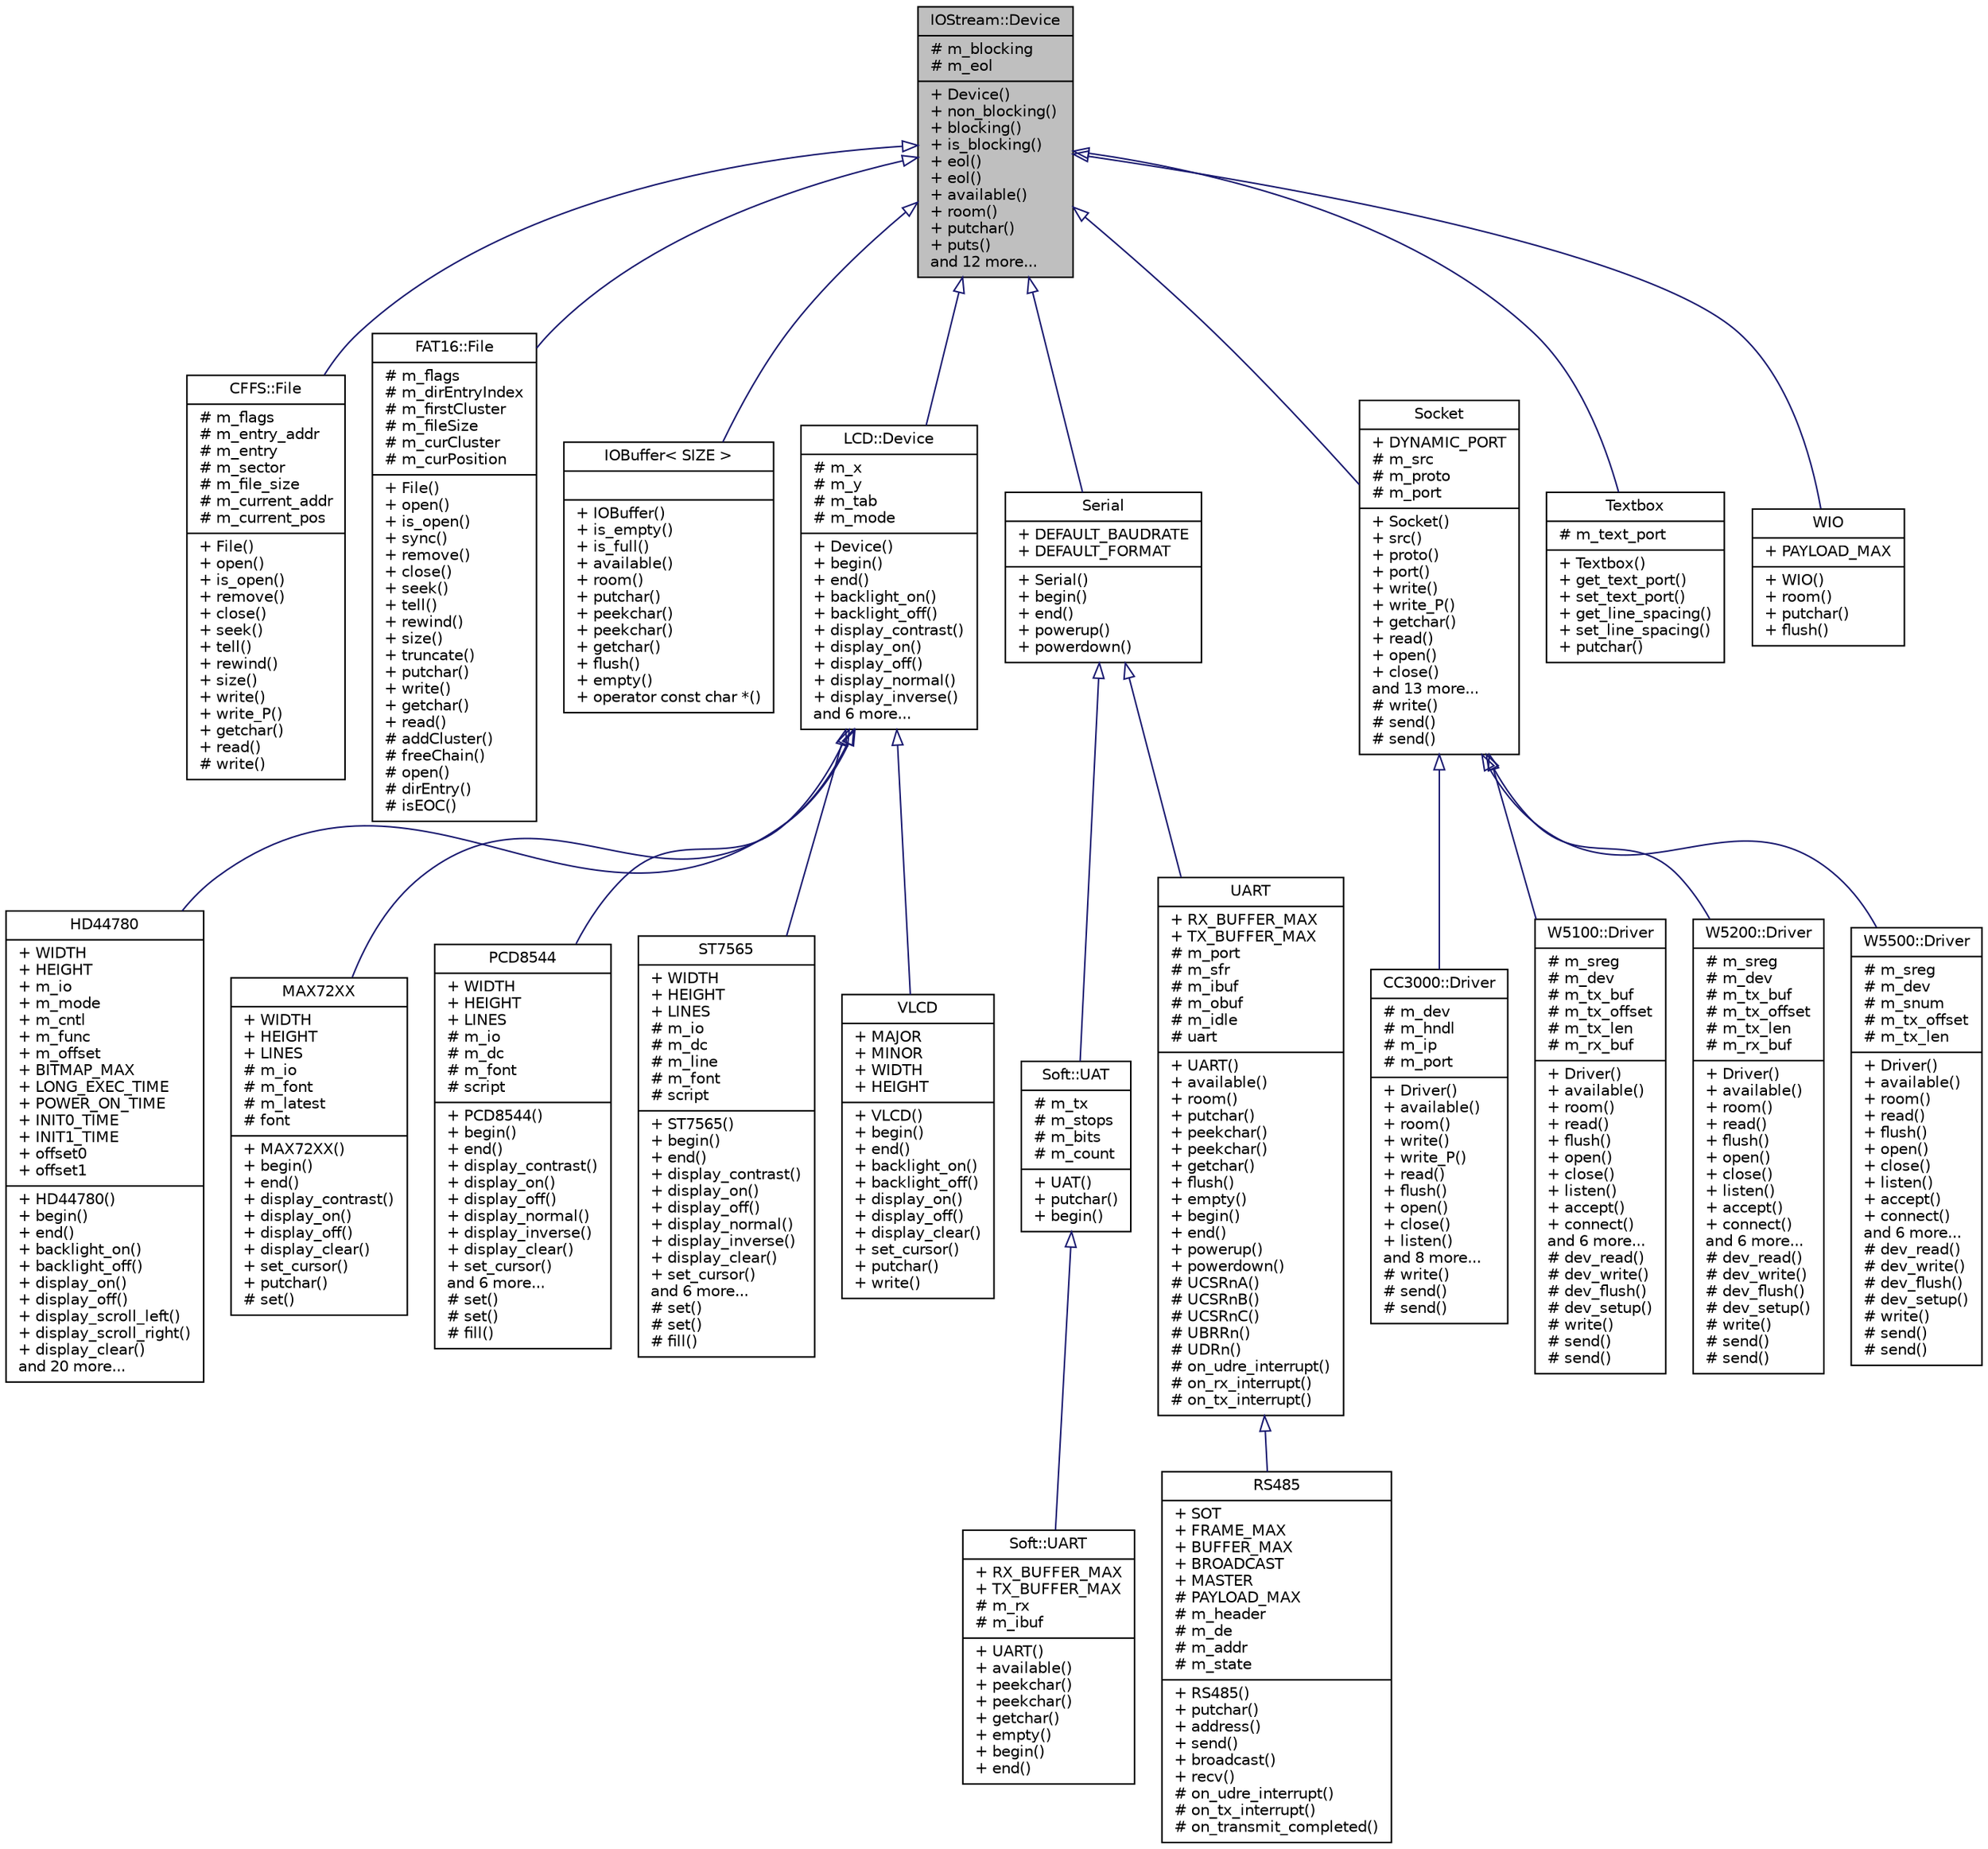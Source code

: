 digraph "IOStream::Device"
{
  edge [fontname="Helvetica",fontsize="10",labelfontname="Helvetica",labelfontsize="10"];
  node [fontname="Helvetica",fontsize="10",shape=record];
  Node1 [label="{IOStream::Device\n|# m_blocking\l# m_eol\l|+ Device()\l+ non_blocking()\l+ blocking()\l+ is_blocking()\l+ eol()\l+ eol()\l+ available()\l+ room()\l+ putchar()\l+ puts()\land 12 more...\l}",height=0.2,width=0.4,color="black", fillcolor="grey75", style="filled", fontcolor="black"];
  Node1 -> Node2 [dir="back",color="midnightblue",fontsize="10",style="solid",arrowtail="onormal",fontname="Helvetica"];
  Node2 [label="{CFFS::File\n|# m_flags\l# m_entry_addr\l# m_entry\l# m_sector\l# m_file_size\l# m_current_addr\l# m_current_pos\l|+ File()\l+ open()\l+ is_open()\l+ remove()\l+ close()\l+ seek()\l+ tell()\l+ rewind()\l+ size()\l+ write()\l+ write_P()\l+ getchar()\l+ read()\l# write()\l}",height=0.2,width=0.4,color="black", fillcolor="white", style="filled",URL="$df/d14/classCFFS_1_1File.html"];
  Node1 -> Node3 [dir="back",color="midnightblue",fontsize="10",style="solid",arrowtail="onormal",fontname="Helvetica"];
  Node3 [label="{FAT16::File\n|# m_flags\l# m_dirEntryIndex\l# m_firstCluster\l# m_fileSize\l# m_curCluster\l# m_curPosition\l|+ File()\l+ open()\l+ is_open()\l+ sync()\l+ remove()\l+ close()\l+ seek()\l+ tell()\l+ rewind()\l+ size()\l+ truncate()\l+ putchar()\l+ write()\l+ getchar()\l+ read()\l# addCluster()\l# freeChain()\l# open()\l# dirEntry()\l# isEOC()\l}",height=0.2,width=0.4,color="black", fillcolor="white", style="filled",URL="$d7/d68/classFAT16_1_1File.html"];
  Node1 -> Node4 [dir="back",color="midnightblue",fontsize="10",style="solid",arrowtail="onormal",fontname="Helvetica"];
  Node4 [label="{IOBuffer\< SIZE \>\n||+ IOBuffer()\l+ is_empty()\l+ is_full()\l+ available()\l+ room()\l+ putchar()\l+ peekchar()\l+ peekchar()\l+ getchar()\l+ flush()\l+ empty()\l+ operator const char *()\l}",height=0.2,width=0.4,color="black", fillcolor="white", style="filled",URL="$dc/dbb/classIOBuffer.html"];
  Node1 -> Node5 [dir="back",color="midnightblue",fontsize="10",style="solid",arrowtail="onormal",fontname="Helvetica"];
  Node5 [label="{LCD::Device\n|# m_x\l# m_y\l# m_tab\l# m_mode\l|+ Device()\l+ begin()\l+ end()\l+ backlight_on()\l+ backlight_off()\l+ display_contrast()\l+ display_on()\l+ display_off()\l+ display_normal()\l+ display_inverse()\land 6 more...\l}",height=0.2,width=0.4,color="black", fillcolor="white", style="filled",URL="$d3/d6f/classLCD_1_1Device.html"];
  Node5 -> Node6 [dir="back",color="midnightblue",fontsize="10",style="solid",arrowtail="onormal",fontname="Helvetica"];
  Node6 [label="{HD44780\n|+ WIDTH\l+ HEIGHT\l+ m_io\l+ m_mode\l+ m_cntl\l+ m_func\l+ m_offset\l+ BITMAP_MAX\l+ LONG_EXEC_TIME\l+ POWER_ON_TIME\l+ INIT0_TIME\l+ INIT1_TIME\l+ offset0\l+ offset1\l|+ HD44780()\l+ begin()\l+ end()\l+ backlight_on()\l+ backlight_off()\l+ display_on()\l+ display_off()\l+ display_scroll_left()\l+ display_scroll_right()\l+ display_clear()\land 20 more...\l}",height=0.2,width=0.4,color="black", fillcolor="white", style="filled",URL="$dd/dd2/classHD44780.html"];
  Node5 -> Node7 [dir="back",color="midnightblue",fontsize="10",style="solid",arrowtail="onormal",fontname="Helvetica"];
  Node7 [label="{MAX72XX\n|+ WIDTH\l+ HEIGHT\l+ LINES\l# m_io\l# m_font\l# m_latest\l# font\l|+ MAX72XX()\l+ begin()\l+ end()\l+ display_contrast()\l+ display_on()\l+ display_off()\l+ display_clear()\l+ set_cursor()\l+ putchar()\l# set()\l}",height=0.2,width=0.4,color="black", fillcolor="white", style="filled",URL="$d0/dba/classMAX72XX.html"];
  Node5 -> Node8 [dir="back",color="midnightblue",fontsize="10",style="solid",arrowtail="onormal",fontname="Helvetica"];
  Node8 [label="{PCD8544\n|+ WIDTH\l+ HEIGHT\l+ LINES\l# m_io\l# m_dc\l# m_font\l# script\l|+ PCD8544()\l+ begin()\l+ end()\l+ display_contrast()\l+ display_on()\l+ display_off()\l+ display_normal()\l+ display_inverse()\l+ display_clear()\l+ set_cursor()\land 6 more...\l# set()\l# set()\l# fill()\l}",height=0.2,width=0.4,color="black", fillcolor="white", style="filled",URL="$da/d71/classPCD8544.html"];
  Node5 -> Node9 [dir="back",color="midnightblue",fontsize="10",style="solid",arrowtail="onormal",fontname="Helvetica"];
  Node9 [label="{ST7565\n|+ WIDTH\l+ HEIGHT\l+ LINES\l# m_io\l# m_dc\l# m_line\l# m_font\l# script\l|+ ST7565()\l+ begin()\l+ end()\l+ display_contrast()\l+ display_on()\l+ display_off()\l+ display_normal()\l+ display_inverse()\l+ display_clear()\l+ set_cursor()\land 6 more...\l# set()\l# set()\l# fill()\l}",height=0.2,width=0.4,color="black", fillcolor="white", style="filled",URL="$d7/d72/classST7565.html"];
  Node5 -> Node10 [dir="back",color="midnightblue",fontsize="10",style="solid",arrowtail="onormal",fontname="Helvetica"];
  Node10 [label="{VLCD\n|+ MAJOR\l+ MINOR\l+ WIDTH\l+ HEIGHT\l|+ VLCD()\l+ begin()\l+ end()\l+ backlight_on()\l+ backlight_off()\l+ display_on()\l+ display_off()\l+ display_clear()\l+ set_cursor()\l+ putchar()\l+ write()\l}",height=0.2,width=0.4,color="black", fillcolor="white", style="filled",URL="$d1/d1f/classVLCD.html"];
  Node1 -> Node11 [dir="back",color="midnightblue",fontsize="10",style="solid",arrowtail="onormal",fontname="Helvetica"];
  Node11 [label="{Serial\n|+ DEFAULT_BAUDRATE\l+ DEFAULT_FORMAT\l|+ Serial()\l+ begin()\l+ end()\l+ powerup()\l+ powerdown()\l}",height=0.2,width=0.4,color="black", fillcolor="white", style="filled",URL="$da/d40/classSerial.html"];
  Node11 -> Node12 [dir="back",color="midnightblue",fontsize="10",style="solid",arrowtail="onormal",fontname="Helvetica"];
  Node12 [label="{Soft::UAT\n|# m_tx\l# m_stops\l# m_bits\l# m_count\l|+ UAT()\l+ putchar()\l+ begin()\l}",height=0.2,width=0.4,color="black", fillcolor="white", style="filled",URL="$d9/ddd/classSoft_1_1UAT.html"];
  Node12 -> Node13 [dir="back",color="midnightblue",fontsize="10",style="solid",arrowtail="onormal",fontname="Helvetica"];
  Node13 [label="{Soft::UART\n|+ RX_BUFFER_MAX\l+ TX_BUFFER_MAX\l# m_rx\l# m_ibuf\l|+ UART()\l+ available()\l+ peekchar()\l+ peekchar()\l+ getchar()\l+ empty()\l+ begin()\l+ end()\l}",height=0.2,width=0.4,color="black", fillcolor="white", style="filled",URL="$d0/d02/classSoft_1_1UART.html"];
  Node11 -> Node14 [dir="back",color="midnightblue",fontsize="10",style="solid",arrowtail="onormal",fontname="Helvetica"];
  Node14 [label="{UART\n|+ RX_BUFFER_MAX\l+ TX_BUFFER_MAX\l# m_port\l# m_sfr\l# m_ibuf\l# m_obuf\l# m_idle\l# uart\l|+ UART()\l+ available()\l+ room()\l+ putchar()\l+ peekchar()\l+ peekchar()\l+ getchar()\l+ flush()\l+ empty()\l+ begin()\l+ end()\l+ powerup()\l+ powerdown()\l# UCSRnA()\l# UCSRnB()\l# UCSRnC()\l# UBRRn()\l# UDRn()\l# on_udre_interrupt()\l# on_rx_interrupt()\l# on_tx_interrupt()\l}",height=0.2,width=0.4,color="black", fillcolor="white", style="filled",URL="$d6/d83/classUART.html"];
  Node14 -> Node15 [dir="back",color="midnightblue",fontsize="10",style="solid",arrowtail="onormal",fontname="Helvetica"];
  Node15 [label="{RS485\n|+ SOT\l+ FRAME_MAX\l+ BUFFER_MAX\l+ BROADCAST\l+ MASTER\l# PAYLOAD_MAX\l# m_header\l# m_de\l# m_addr\l# m_state\l|+ RS485()\l+ putchar()\l+ address()\l+ send()\l+ broadcast()\l+ recv()\l# on_udre_interrupt()\l# on_tx_interrupt()\l# on_transmit_completed()\l}",height=0.2,width=0.4,color="black", fillcolor="white", style="filled",URL="$de/d95/classRS485.html"];
  Node1 -> Node16 [dir="back",color="midnightblue",fontsize="10",style="solid",arrowtail="onormal",fontname="Helvetica"];
  Node16 [label="{Socket\n|+ DYNAMIC_PORT\l# m_src\l# m_proto\l# m_port\l|+ Socket()\l+ src()\l+ proto()\l+ port()\l+ write()\l+ write_P()\l+ getchar()\l+ read()\l+ open()\l+ close()\land 13 more...\l# write()\l# send()\l# send()\l}",height=0.2,width=0.4,color="black", fillcolor="white", style="filled",URL="$d4/d33/classSocket.html"];
  Node16 -> Node17 [dir="back",color="midnightblue",fontsize="10",style="solid",arrowtail="onormal",fontname="Helvetica"];
  Node17 [label="{CC3000::Driver\n|# m_dev\l# m_hndl\l# m_ip\l# m_port\l|+ Driver()\l+ available()\l+ room()\l+ write()\l+ write_P()\l+ read()\l+ flush()\l+ open()\l+ close()\l+ listen()\land 8 more...\l# write()\l# send()\l# send()\l}",height=0.2,width=0.4,color="black", fillcolor="white", style="filled",URL="$df/db5/classCC3000_1_1Driver.html"];
  Node16 -> Node18 [dir="back",color="midnightblue",fontsize="10",style="solid",arrowtail="onormal",fontname="Helvetica"];
  Node18 [label="{W5100::Driver\n|# m_sreg\l# m_dev\l# m_tx_buf\l# m_tx_offset\l# m_tx_len\l# m_rx_buf\l|+ Driver()\l+ available()\l+ room()\l+ read()\l+ flush()\l+ open()\l+ close()\l+ listen()\l+ accept()\l+ connect()\land 6 more...\l# dev_read()\l# dev_write()\l# dev_flush()\l# dev_setup()\l# write()\l# send()\l# send()\l}",height=0.2,width=0.4,color="black", fillcolor="white", style="filled",URL="$de/de1/classW5100_1_1Driver.html"];
  Node16 -> Node19 [dir="back",color="midnightblue",fontsize="10",style="solid",arrowtail="onormal",fontname="Helvetica"];
  Node19 [label="{W5200::Driver\n|# m_sreg\l# m_dev\l# m_tx_buf\l# m_tx_offset\l# m_tx_len\l# m_rx_buf\l|+ Driver()\l+ available()\l+ room()\l+ read()\l+ flush()\l+ open()\l+ close()\l+ listen()\l+ accept()\l+ connect()\land 6 more...\l# dev_read()\l# dev_write()\l# dev_flush()\l# dev_setup()\l# write()\l# send()\l# send()\l}",height=0.2,width=0.4,color="black", fillcolor="white", style="filled",URL="$db/d2a/classW5200_1_1Driver.html"];
  Node16 -> Node20 [dir="back",color="midnightblue",fontsize="10",style="solid",arrowtail="onormal",fontname="Helvetica"];
  Node20 [label="{W5500::Driver\n|# m_sreg\l# m_dev\l# m_snum\l# m_tx_offset\l# m_tx_len\l|+ Driver()\l+ available()\l+ room()\l+ read()\l+ flush()\l+ open()\l+ close()\l+ listen()\l+ accept()\l+ connect()\land 6 more...\l# dev_read()\l# dev_write()\l# dev_flush()\l# dev_setup()\l# write()\l# send()\l# send()\l}",height=0.2,width=0.4,color="black", fillcolor="white", style="filled",URL="$d2/dd3/classW5500_1_1Driver.html"];
  Node1 -> Node21 [dir="back",color="midnightblue",fontsize="10",style="solid",arrowtail="onormal",fontname="Helvetica"];
  Node21 [label="{Textbox\n|# m_text_port\l|+ Textbox()\l+ get_text_port()\l+ set_text_port()\l+ get_line_spacing()\l+ set_line_spacing()\l+ putchar()\l}",height=0.2,width=0.4,color="black", fillcolor="white", style="filled",URL="$de/d87/classTextbox.html"];
  Node1 -> Node22 [dir="back",color="midnightblue",fontsize="10",style="solid",arrowtail="onormal",fontname="Helvetica"];
  Node22 [label="{WIO\n|+ PAYLOAD_MAX\l|+ WIO()\l+ room()\l+ putchar()\l+ flush()\l}",height=0.2,width=0.4,color="black", fillcolor="white", style="filled",URL="$d7/d99/classWIO.html"];
}
